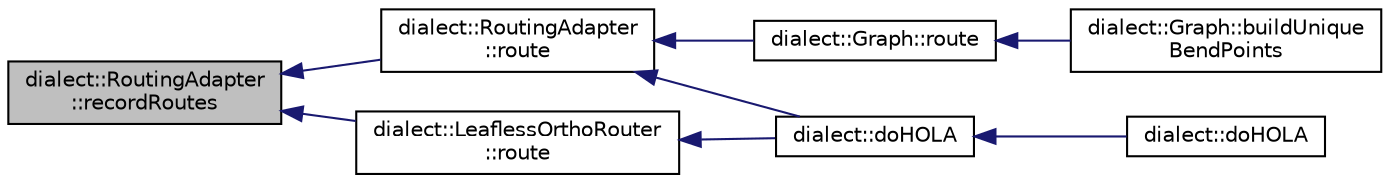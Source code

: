 digraph "dialect::RoutingAdapter::recordRoutes"
{
  edge [fontname="Helvetica",fontsize="10",labelfontname="Helvetica",labelfontsize="10"];
  node [fontname="Helvetica",fontsize="10",shape=record];
  rankdir="LR";
  Node16 [label="dialect::RoutingAdapter\l::recordRoutes",height=0.2,width=0.4,color="black", fillcolor="grey75", style="filled", fontcolor="black"];
  Node16 -> Node17 [dir="back",color="midnightblue",fontsize="10",style="solid",fontname="Helvetica"];
  Node17 [label="dialect::RoutingAdapter\l::route",height=0.2,width=0.4,color="black", fillcolor="white", style="filled",URL="$structdialect_1_1RoutingAdapter.html#a017c2b77ed6ad722dc6e18435969a58b",tooltip="Do the routing. "];
  Node17 -> Node18 [dir="back",color="midnightblue",fontsize="10",style="solid",fontname="Helvetica"];
  Node18 [label="dialect::Graph::route",height=0.2,width=0.4,color="black", fillcolor="white", style="filled",URL="$classdialect_1_1Graph.html#a06192e3eaecef5bf6a1e11e62502622f",tooltip="Do a libavoid connector routing on all Edges in the Graph. "];
  Node18 -> Node19 [dir="back",color="midnightblue",fontsize="10",style="solid",fontname="Helvetica"];
  Node19 [label="dialect::Graph::buildUnique\lBendPoints",height=0.2,width=0.4,color="black", fillcolor="white", style="filled",URL="$classdialect_1_1Graph.html#a8493b1e54c6eb3b2eb732854f8f0d734",tooltip="Build and return Nodes representing every point at which any Edge has a bend in its connector route..."];
  Node17 -> Node20 [dir="back",color="midnightblue",fontsize="10",style="solid",fontname="Helvetica"];
  Node20 [label="dialect::doHOLA",height=0.2,width=0.4,color="black", fillcolor="white", style="filled",URL="$namespacedialect.html#a05ccc4c149e1b5902ec827bfabd3cf76",tooltip="Apply the HOLA layout algorithm to the given Graph. See Steve Kieffer, Tim Dwyer, Kim Marriott..."];
  Node20 -> Node21 [dir="back",color="midnightblue",fontsize="10",style="solid",fontname="Helvetica"];
  Node21 [label="dialect::doHOLA",height=0.2,width=0.4,color="black", fillcolor="white", style="filled",URL="$namespacedialect.html#a24766038e1a9ccd99997ea31c42b432a",tooltip="Convenience function to do HOLA layout with default options. "];
  Node16 -> Node22 [dir="back",color="midnightblue",fontsize="10",style="solid",fontname="Helvetica"];
  Node22 [label="dialect::LeaflessOrthoRouter\l::route",height=0.2,width=0.4,color="black", fillcolor="white", style="filled",URL="$classdialect_1_1LeaflessOrthoRouter.html#af58e911020f19a144303fc01e5b8c35e",tooltip="Do the routing. "];
  Node22 -> Node20 [dir="back",color="midnightblue",fontsize="10",style="solid",fontname="Helvetica"];
}

